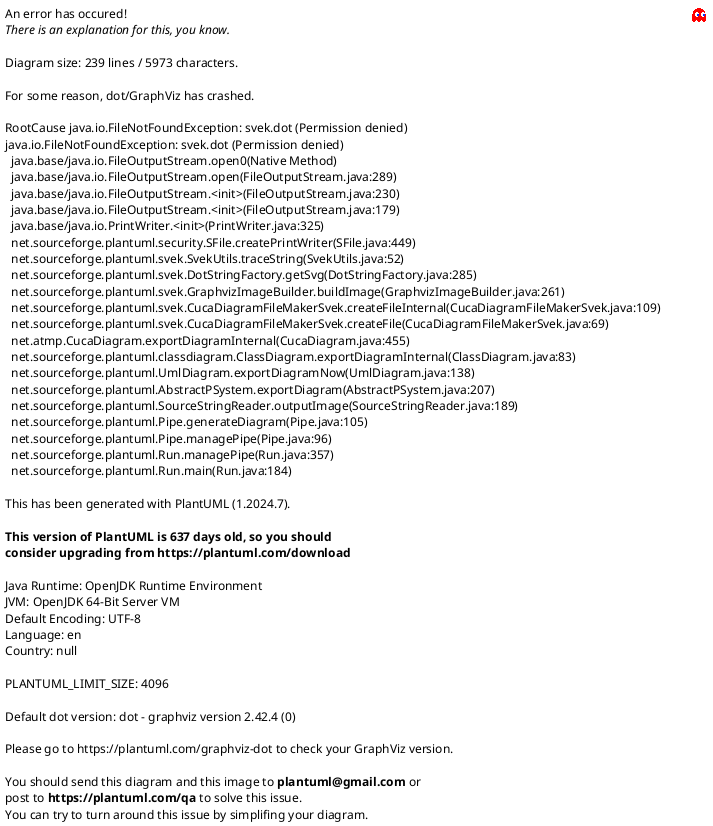 ' DVG303 :: Objektorienterad design och programmering
' Laboration #2
' 860224 Jonas Sjöberg
' Högskolan i Gävle
' tel12jsg@student.hig.se

@startuml
' ____________________________________________________________________________
' ____ CONFIGURATION OPTIONS __________________________________________________
' debug flag creates a 'svek.dot' and 'svek.svg' file in ~/
!pragma svek_trace on

' package graphical style
skinparam packageStyle folder

' don't use symbols to indicate visibility
' skinparam classAttributeIconsize 0


' ____________________________________________________________________________
' ____ CLASS DEFINITIONS ______________________________________________________
package se.hig.oodp.lab.model {
    class Vertex2D {
        -x:double
        -y:double
        --
        +Vertex2D(x:double, y:double)
        ..
        +getX():double
        +getY():double
        +moveBy(dx:double, dy:double):Vertex2D
        +rotate(ref:Vertex2D, angle:double):Vertex2D
        +scale(ref:Vertex2D, x_factor:double, y_factor:double):Vertex2D
        +toString():String
    }

    package se.hig.oodp.lab.model.component {
        interface Movable {
            +moveBy(dx:double, dy:double)
        }

        interface Rotatable {
            +rotate(angle:double)
        }

        interface Scalable {
            +scale(xFactor:double, yFactor:double)
        }
    }

    package se.hig.oodp.lab.model.simplefigure {
        abstract class SimpleFigure {
            #position:Vertex2D
            --
            SimpleFigure(position:Vertex2D)
            ..
            +moveBy(dx:double, dy:double)
            +getPosition():Vertex2D
        }

        class Point {
            Point(position:Vertex2D)
            ..
            +toString():String
        }

        class Circle {
            -radius:double
            --
            +Circle(position:Vertex2D, radius:double)
            ..
            +scale(factor:double)
            +getRadius():double
            +toString():String
        }

        class Ellipse {
            -width:double
            -height:double
            --
            +Ellipse(position:Vertex2D, width:double, height:double)
            ..
            +scale(xFactor:double, yFactor:double)
            +rotate(angle:double)
            +getWidth():double
            +getHeight():double
            +toString():String
        }

        ' NOTES
        ' ~~~~~
        note left of SimpleFigure
        Simpler figure consists of just
        one single point, the center.
        end note
    }

    package se.hig.oodp.lab.model.figure {
        abstract class Figure {
            +DEFAULT_X_COORD:double
            +DEFAULT_Y_COORD:double
    '       #vertices:ArrayList<Vertex2D>
            --
            +Figure(center:Vertex2D)
            ..
            #addVerticesToList(newVertices:Vertex2D...)
            +rotate(angle:double)
            +scale(xFactor:double, yFactor:double)
            {abstract} +updateCenterPoint(xFactor:double, yFactor:double)
            +moveBy(dx:double, dy:double)
            +getCenter():Vertex2D
            +getVertex(n:int):Vertex2D
        }

        class Line {
            -v0:Vertex2D
            -v1:Vertex2D
            --
            +Line(v0:Vertex2D, v1:Vertex2D)
            ..
            -updateCenterPoint()
            +toString():String
        }

        class Triangle {
            -v0:Vertex2D
            -v1:Vertex2D
            -v2:Vertex2D
            -width:double
            -height:double
            --
            +Triangle(center:Vertex2D, width:double, height:double)
            +Triangle(v0:Vertex2D, v1:Vertex2D, v2:Vertex2D)
            ..
            -calculateVerticesFromCenter()
            +calculateCenterPoint(xFactor:double, yFactor:double)
            +toString():String
            +updateCenterPoint(xFactor:double, yFactor:double)
        }

        class Polygon {
            +Polygon(center:Vertex2D, vertices:Vertex2D...)
            ..
            +scale(Factor:double, yFactor:double)
            +toString():String
        }

        class Rectangle {
            -v0:Vertex2D
            -v1:Vertex2D
            -v3:Vertex2D
            -v3:Vertex2D
            -width:double
            -height:double
            --
            +Rectangle(center:Vertex2D, width:double, height:double)
            +Rectangle(v0:Vertex2D, v1:Vertex2D, v2:Vertex2D, v3:Vertex2D)
            ..
            -calculateVerticesFromCenter()
            -updateCenterPoint(xFactor:double, yFactor:double)
            -calculateWidth()
            -calculateHeight()
            +toString():String
        }

        class Square {
            -v0:Vertex2D
            -v1:Vertex2D
            -v3:Vertex2D
            -v3:Vertex2D
            -sideLength:double
            --
            +Square(center:Vertex2D, side:double)
            ..
            -updateCenterPoint()
            -calculateVerticesFromCenter()
            +toString():String
        }

        ' NOTES
        ' ~~~~~
        note right of Figure
        Figure consists of
        any number of points.
        end note
    }
}

package se.hig.oodp.lab.control {

    interface FigureHandler {
        +Figure(center:Vertex2D)
        +createCircle(x:double, y:double, r:double);
        +createEllipse(x:double, y:double, a:double, b:double);
        +createLine(x0:double , y0:double , x1:double , y1:double );
        +createPoint(x:double, y:double);
        +createRectangle(x:double, y:double, a:double, b:double);
        +createSquare(x:double, y:double, a:double, b:double);
        +createTriangle(vx0:double, vy0:double, vx1:double,
                        vy1:double, vx2:double, vy2:double);
        +removeAll();
    }

    interface FigureMover {
        +moveAll(dx:double, dy:double)
    }

    interface FigurePrinter {
        +printAll()
    }

    interface FigureRotor {
        +rotateAll(angle:double)
    }

    interface FigureScalor {
        +scaleAll(factor_x:double, factor_y:double)
    }

package se.hig.oodp.lab.control.implementation {
    class FigureHandlerImpl {
        -allFigures:List<Figure>
        -movableFigures:List<Movable>
        -rotatableFigures:List<Rotatable>
        -scalableFigures:List<Scalable>
    }
}
}


'' ____________________________________________________________________________
'' ____ PACKAGE HIERARCHY _____________________________________________________
''+-- figure
''+-- simplefigure
'
'
'' ____________________________________________________________________________
'' ____ RELATIONS BETWEEN CLASSES _____________________________________________
'' <|--      extension
'' *--       composition
'' o--       aggregation
'
'
'' COMPOSITION
'' ~~~~~~~~~~~
'Figure       "1" *-- "many" Vertex2D : contains
'SimpleFigure "1" *-- "1"    Vertex2D : contains
'
'
'' INHERITANCE
'' ~~~~~~~~~~~
'SimpleFigure <|-- Figure
'
'SimpleFigure <|-- Point
'SimpleFigure <|-- Circle
'SimpleFigure <|-- Ellipse
'
'Figure <|-- Line
'Figure <|-- Triangle
'Figure <|-- Polygon
'Figure <|-- Rectangle
'Figure <|-- Square


'' IMPLEMENT INTERFACES
'' ~~~~~~~~~~~~~~~~~~~~
'Movable <.. Figure
'Movable <.. SimpleFigure
'
'Rotatable <.. Figure
'
'Scalable <.. Figure
'Scalable <.. Circle
'Scalable <.. Ellipse



' BELOW GENERATED BY "plantuml-dependency-cli-1.4.0-jar-with-dependencies.jar"

Figure  --|> SimpleFigure
Point   --|> SimpleFigure
Circle  --|> SimpleFigure
Ellipse --|> SimpleFigure

Figure       ..|> Movable
SimpleFigure ..|> Movable

Figure  ..|> Rotatable
Ellipse ..|> Rotatable

Figure       ..|> Scalable
Circle       ..|> Scalable
Ellipse      ..|> Scalable

Line      --|> Figure
Polygon   --|> Figure
Rectangle --|> Figure
Square    --|> Figure
Triangle  --|> Figure

'Figure       ..> Vertex2D
'SimpleFigure ..> Vertex2D
'Line         ..> Vertex2D
'Rectangle    ..> Vertex2D
'Square       ..> Vertex2D
'Triangle     ..> Vertex2D
'Circle       ..> Vertex2D
'Ellipse      ..> Vertex2D
'Point        ..> Vertex2D
@enduml
